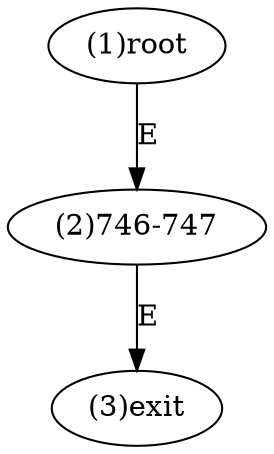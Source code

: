 digraph "" { 
1[ label="(1)root"];
2[ label="(2)746-747"];
3[ label="(3)exit"];
1->2[ label="E"];
2->3[ label="E"];
}
